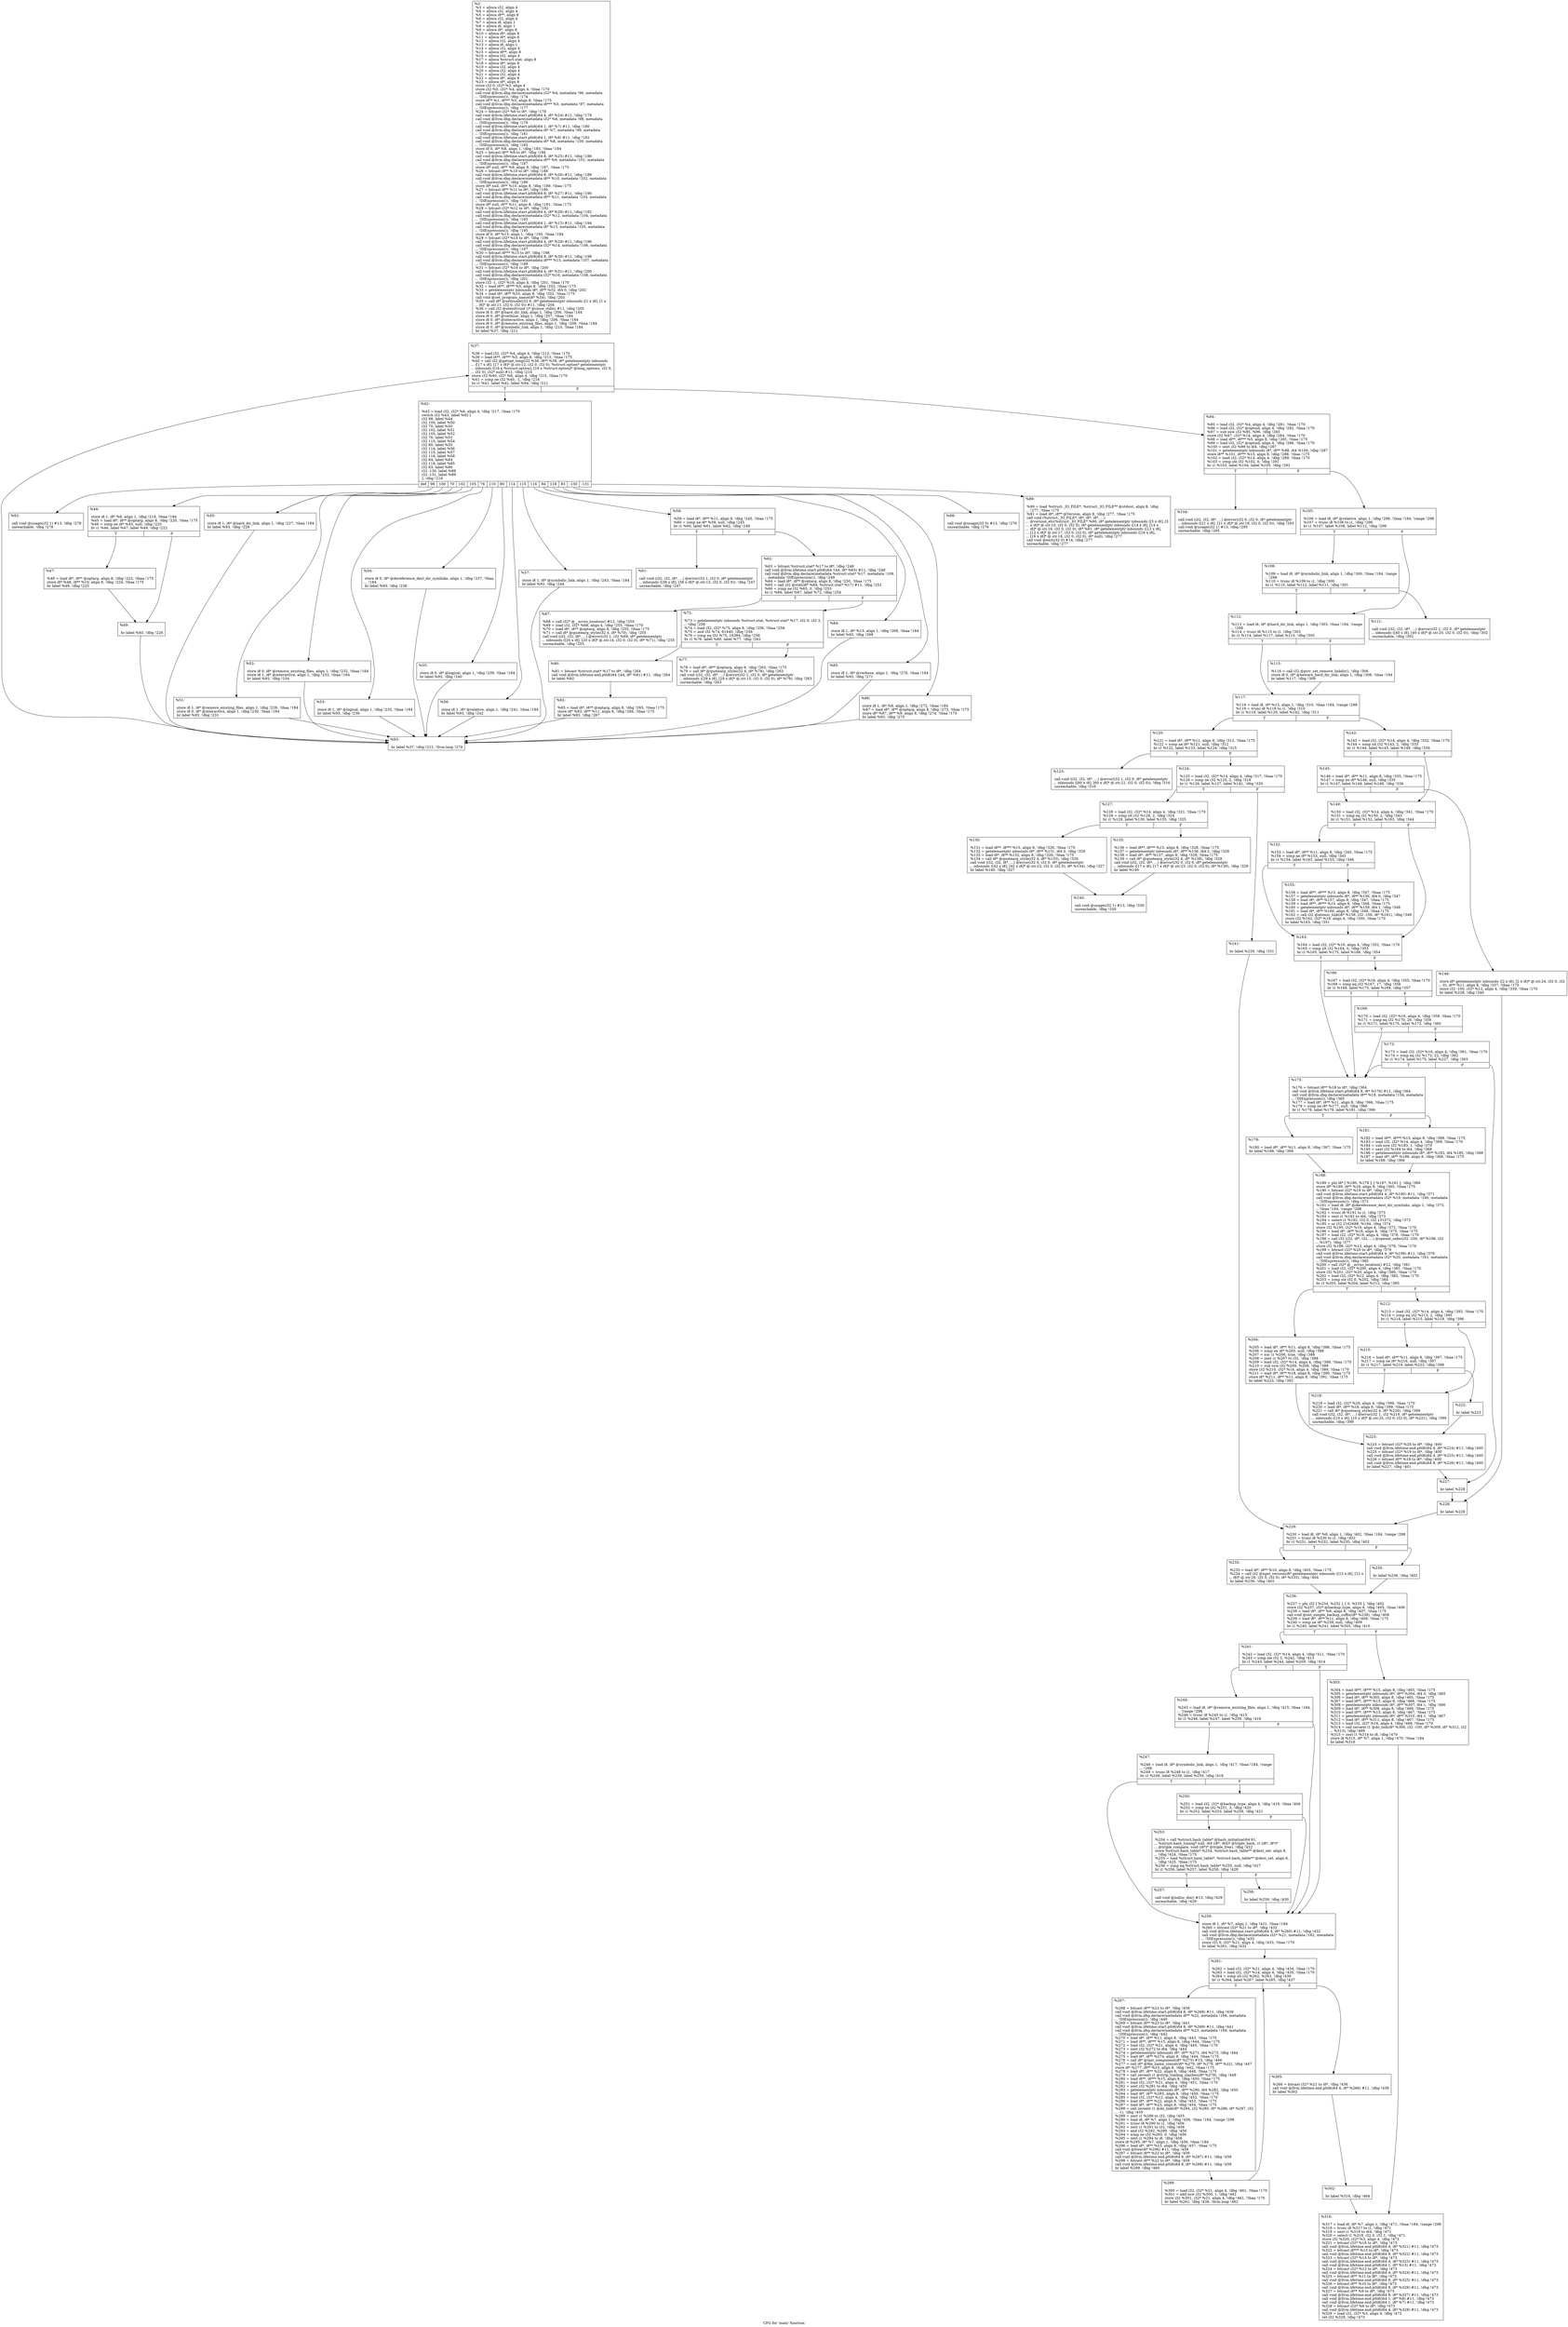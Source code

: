 digraph "CFG for 'main' function" {
	label="CFG for 'main' function";

	Node0x21a2230 [shape=record,label="{%2:\l  %3 = alloca i32, align 4\l  %4 = alloca i32, align 4\l  %5 = alloca i8**, align 8\l  %6 = alloca i32, align 4\l  %7 = alloca i8, align 1\l  %8 = alloca i8, align 1\l  %9 = alloca i8*, align 8\l  %10 = alloca i8*, align 8\l  %11 = alloca i8*, align 8\l  %12 = alloca i32, align 4\l  %13 = alloca i8, align 1\l  %14 = alloca i32, align 4\l  %15 = alloca i8**, align 8\l  %16 = alloca i32, align 4\l  %17 = alloca %struct.stat, align 8\l  %18 = alloca i8*, align 8\l  %19 = alloca i32, align 4\l  %20 = alloca i32, align 4\l  %21 = alloca i32, align 4\l  %22 = alloca i8*, align 8\l  %23 = alloca i8*, align 8\l  store i32 0, i32* %3, align 4\l  store i32 %0, i32* %4, align 4, !tbaa !170\l  call void @llvm.dbg.declare(metadata i32* %4, metadata !96, metadata\l... !DIExpression()), !dbg !174\l  store i8** %1, i8*** %5, align 8, !tbaa !175\l  call void @llvm.dbg.declare(metadata i8*** %5, metadata !97, metadata\l... !DIExpression()), !dbg !177\l  %24 = bitcast i32* %6 to i8*, !dbg !178\l  call void @llvm.lifetime.start.p0i8(i64 4, i8* %24) #11, !dbg !178\l  call void @llvm.dbg.declare(metadata i32* %6, metadata !98, metadata\l... !DIExpression()), !dbg !179\l  call void @llvm.lifetime.start.p0i8(i64 1, i8* %7) #11, !dbg !180\l  call void @llvm.dbg.declare(metadata i8* %7, metadata !99, metadata\l... !DIExpression()), !dbg !181\l  call void @llvm.lifetime.start.p0i8(i64 1, i8* %8) #11, !dbg !182\l  call void @llvm.dbg.declare(metadata i8* %8, metadata !100, metadata\l... !DIExpression()), !dbg !183\l  store i8 0, i8* %8, align 1, !dbg !183, !tbaa !184\l  %25 = bitcast i8** %9 to i8*, !dbg !186\l  call void @llvm.lifetime.start.p0i8(i64 8, i8* %25) #11, !dbg !186\l  call void @llvm.dbg.declare(metadata i8** %9, metadata !101, metadata\l... !DIExpression()), !dbg !187\l  store i8* null, i8** %9, align 8, !dbg !187, !tbaa !175\l  %26 = bitcast i8** %10 to i8*, !dbg !188\l  call void @llvm.lifetime.start.p0i8(i64 8, i8* %26) #11, !dbg !188\l  call void @llvm.dbg.declare(metadata i8** %10, metadata !102, metadata\l... !DIExpression()), !dbg !189\l  store i8* null, i8** %10, align 8, !dbg !189, !tbaa !175\l  %27 = bitcast i8** %11 to i8*, !dbg !190\l  call void @llvm.lifetime.start.p0i8(i64 8, i8* %27) #11, !dbg !190\l  call void @llvm.dbg.declare(metadata i8** %11, metadata !103, metadata\l... !DIExpression()), !dbg !191\l  store i8* null, i8** %11, align 8, !dbg !191, !tbaa !175\l  %28 = bitcast i32* %12 to i8*, !dbg !192\l  call void @llvm.lifetime.start.p0i8(i64 4, i8* %28) #11, !dbg !192\l  call void @llvm.dbg.declare(metadata i32* %12, metadata !104, metadata\l... !DIExpression()), !dbg !193\l  call void @llvm.lifetime.start.p0i8(i64 1, i8* %13) #11, !dbg !194\l  call void @llvm.dbg.declare(metadata i8* %13, metadata !105, metadata\l... !DIExpression()), !dbg !195\l  store i8 0, i8* %13, align 1, !dbg !195, !tbaa !184\l  %29 = bitcast i32* %14 to i8*, !dbg !196\l  call void @llvm.lifetime.start.p0i8(i64 4, i8* %29) #11, !dbg !196\l  call void @llvm.dbg.declare(metadata i32* %14, metadata !106, metadata\l... !DIExpression()), !dbg !197\l  %30 = bitcast i8*** %15 to i8*, !dbg !198\l  call void @llvm.lifetime.start.p0i8(i64 8, i8* %30) #11, !dbg !198\l  call void @llvm.dbg.declare(metadata i8*** %15, metadata !107, metadata\l... !DIExpression()), !dbg !199\l  %31 = bitcast i32* %16 to i8*, !dbg !200\l  call void @llvm.lifetime.start.p0i8(i64 4, i8* %31) #11, !dbg !200\l  call void @llvm.dbg.declare(metadata i32* %16, metadata !108, metadata\l... !DIExpression()), !dbg !201\l  store i32 -1, i32* %16, align 4, !dbg !201, !tbaa !170\l  %32 = load i8**, i8*** %5, align 8, !dbg !202, !tbaa !175\l  %33 = getelementptr inbounds i8*, i8** %32, i64 0, !dbg !202\l  %34 = load i8*, i8** %33, align 8, !dbg !202, !tbaa !175\l  call void @set_program_name(i8* %34), !dbg !203\l  %35 = call i8* @setlocale(i32 6, i8* getelementptr inbounds ([1 x i8], [1 x\l... i8]* @.str.11, i32 0, i32 0)) #11, !dbg !204\l  %36 = call i32 @atexit(void ()* @close_stdin) #11, !dbg !205\l  store i8 0, i8* @hard_dir_link, align 1, !dbg !206, !tbaa !184\l  store i8 0, i8* @verbose, align 1, !dbg !207, !tbaa !184\l  store i8 0, i8* @interactive, align 1, !dbg !208, !tbaa !184\l  store i8 0, i8* @remove_existing_files, align 1, !dbg !209, !tbaa !184\l  store i8 0, i8* @symbolic_link, align 1, !dbg !210, !tbaa !184\l  br label %37, !dbg !211\l}"];
	Node0x21a2230 -> Node0x21a2540;
	Node0x21a2540 [shape=record,label="{%37:\l\l  %38 = load i32, i32* %4, align 4, !dbg !212, !tbaa !170\l  %39 = load i8**, i8*** %5, align 8, !dbg !213, !tbaa !175\l  %40 = call i32 @getopt_long(i32 %38, i8** %39, i8* getelementptr inbounds\l... ([17 x i8], [17 x i8]* @.str.12, i32 0, i32 0), %struct.option* getelementptr\l... inbounds ([16 x %struct.option], [16 x %struct.option]* @long_options, i32 0,\l... i32 0), i32* null) #11, !dbg !214\l  store i32 %40, i32* %6, align 4, !dbg !215, !tbaa !170\l  %41 = icmp ne i32 %40, -1, !dbg !216\l  br i1 %41, label %42, label %94, !dbg !211\l|{<s0>T|<s1>F}}"];
	Node0x21a2540:s0 -> Node0x21a2590;
	Node0x21a2540:s1 -> Node0x21a2e00;
	Node0x21a2590 [shape=record,label="{%42:\l\l  %43 = load i32, i32* %6, align 4, !dbg !217, !tbaa !170\l  switch i32 %43, label %92 [\l    i32 98, label %44\l    i32 100, label %50\l    i32 70, label %50\l    i32 102, label %51\l    i32 105, label %52\l    i32 76, label %53\l    i32 110, label %54\l    i32 80, label %55\l    i32 114, label %56\l    i32 115, label %57\l    i32 116, label %58\l    i32 84, label %84\l    i32 118, label %85\l    i32 83, label %86\l    i32 -130, label %88\l    i32 -131, label %89\l  ], !dbg !218\l|{<s0>def|<s1>98|<s2>100|<s3>70|<s4>102|<s5>105|<s6>76|<s7>110|<s8>80|<s9>114|<s10>115|<s11>116|<s12>84|<s13>118|<s14>83|<s15>-130|<s16>-131}}"];
	Node0x21a2590:s0 -> Node0x21a2d60;
	Node0x21a2590:s1 -> Node0x21a25e0;
	Node0x21a2590:s2 -> Node0x21a26d0;
	Node0x21a2590:s3 -> Node0x21a26d0;
	Node0x21a2590:s4 -> Node0x21a2720;
	Node0x21a2590:s5 -> Node0x21a2770;
	Node0x21a2590:s6 -> Node0x21a27c0;
	Node0x21a2590:s7 -> Node0x21a2810;
	Node0x21a2590:s8 -> Node0x21a2860;
	Node0x21a2590:s9 -> Node0x21a28b0;
	Node0x21a2590:s10 -> Node0x21a2900;
	Node0x21a2590:s11 -> Node0x21a2950;
	Node0x21a2590:s12 -> Node0x21a2bd0;
	Node0x21a2590:s13 -> Node0x21a2c20;
	Node0x21a2590:s14 -> Node0x21a2c70;
	Node0x21a2590:s15 -> Node0x21a2cc0;
	Node0x21a2590:s16 -> Node0x21a2d10;
	Node0x21a25e0 [shape=record,label="{%44:\l\l  store i8 1, i8* %8, align 1, !dbg !219, !tbaa !184\l  %45 = load i8*, i8** @optarg, align 8, !dbg !220, !tbaa !175\l  %46 = icmp ne i8* %45, null, !dbg !220\l  br i1 %46, label %47, label %49, !dbg !222\l|{<s0>T|<s1>F}}"];
	Node0x21a25e0:s0 -> Node0x21a2630;
	Node0x21a25e0:s1 -> Node0x21a2680;
	Node0x21a2630 [shape=record,label="{%47:\l\l  %48 = load i8*, i8** @optarg, align 8, !dbg !223, !tbaa !175\l  store i8* %48, i8** %10, align 8, !dbg !224, !tbaa !175\l  br label %49, !dbg !225\l}"];
	Node0x21a2630 -> Node0x21a2680;
	Node0x21a2680 [shape=record,label="{%49:\l\l  br label %93, !dbg !226\l}"];
	Node0x21a2680 -> Node0x21a2db0;
	Node0x21a26d0 [shape=record,label="{%50:\l\l  store i8 1, i8* @hard_dir_link, align 1, !dbg !227, !tbaa !184\l  br label %93, !dbg !228\l}"];
	Node0x21a26d0 -> Node0x21a2db0;
	Node0x21a2720 [shape=record,label="{%51:\l\l  store i8 1, i8* @remove_existing_files, align 1, !dbg !229, !tbaa !184\l  store i8 0, i8* @interactive, align 1, !dbg !230, !tbaa !184\l  br label %93, !dbg !231\l}"];
	Node0x21a2720 -> Node0x21a2db0;
	Node0x21a2770 [shape=record,label="{%52:\l\l  store i8 0, i8* @remove_existing_files, align 1, !dbg !232, !tbaa !184\l  store i8 1, i8* @interactive, align 1, !dbg !233, !tbaa !184\l  br label %93, !dbg !234\l}"];
	Node0x21a2770 -> Node0x21a2db0;
	Node0x21a27c0 [shape=record,label="{%53:\l\l  store i8 1, i8* @logical, align 1, !dbg !235, !tbaa !184\l  br label %93, !dbg !236\l}"];
	Node0x21a27c0 -> Node0x21a2db0;
	Node0x21a2810 [shape=record,label="{%54:\l\l  store i8 0, i8* @dereference_dest_dir_symlinks, align 1, !dbg !237, !tbaa\l... !184\l  br label %93, !dbg !238\l}"];
	Node0x21a2810 -> Node0x21a2db0;
	Node0x21a2860 [shape=record,label="{%55:\l\l  store i8 0, i8* @logical, align 1, !dbg !239, !tbaa !184\l  br label %93, !dbg !240\l}"];
	Node0x21a2860 -> Node0x21a2db0;
	Node0x21a28b0 [shape=record,label="{%56:\l\l  store i8 1, i8* @relative, align 1, !dbg !241, !tbaa !184\l  br label %93, !dbg !242\l}"];
	Node0x21a28b0 -> Node0x21a2db0;
	Node0x21a2900 [shape=record,label="{%57:\l\l  store i8 1, i8* @symbolic_link, align 1, !dbg !243, !tbaa !184\l  br label %93, !dbg !244\l}"];
	Node0x21a2900 -> Node0x21a2db0;
	Node0x21a2950 [shape=record,label="{%58:\l\l  %59 = load i8*, i8** %11, align 8, !dbg !245, !tbaa !175\l  %60 = icmp ne i8* %59, null, !dbg !245\l  br i1 %60, label %61, label %62, !dbg !246\l|{<s0>T|<s1>F}}"];
	Node0x21a2950:s0 -> Node0x21a29a0;
	Node0x21a2950:s1 -> Node0x21a29f0;
	Node0x21a29a0 [shape=record,label="{%61:\l\l  call void (i32, i32, i8*, ...) @error(i32 1, i32 0, i8* getelementptr\l... inbounds ([38 x i8], [38 x i8]* @.str.13, i32 0, i32 0)), !dbg !247\l  unreachable, !dbg !247\l}"];
	Node0x21a29f0 [shape=record,label="{%62:\l\l  %63 = bitcast %struct.stat* %17 to i8*, !dbg !248\l  call void @llvm.lifetime.start.p0i8(i64 144, i8* %63) #11, !dbg !248\l  call void @llvm.dbg.declare(metadata %struct.stat* %17, metadata !109,\l... metadata !DIExpression()), !dbg !249\l  %64 = load i8*, i8** @optarg, align 8, !dbg !250, !tbaa !175\l  %65 = call i32 @stat(i8* %64, %struct.stat* %17) #11, !dbg !252\l  %66 = icmp ne i32 %65, 0, !dbg !253\l  br i1 %66, label %67, label %72, !dbg !254\l|{<s0>T|<s1>F}}"];
	Node0x21a29f0:s0 -> Node0x21a2a40;
	Node0x21a29f0:s1 -> Node0x21a2a90;
	Node0x21a2a40 [shape=record,label="{%67:\l\l  %68 = call i32* @__errno_location() #12, !dbg !255\l  %69 = load i32, i32* %68, align 4, !dbg !255, !tbaa !170\l  %70 = load i8*, i8** @optarg, align 8, !dbg !255, !tbaa !175\l  %71 = call i8* @quotearg_style(i32 4, i8* %70), !dbg !255\l  call void (i32, i32, i8*, ...) @error(i32 1, i32 %69, i8* getelementptr\l... inbounds ([20 x i8], [20 x i8]* @.str.14, i32 0, i32 0), i8* %71), !dbg !255\l  unreachable, !dbg !255\l}"];
	Node0x21a2a90 [shape=record,label="{%72:\l\l  %73 = getelementptr inbounds %struct.stat, %struct.stat* %17, i32 0, i32 3,\l... !dbg !256\l  %74 = load i32, i32* %73, align 8, !dbg !256, !tbaa !258\l  %75 = and i32 %74, 61440, !dbg !256\l  %76 = icmp eq i32 %75, 16384, !dbg !256\l  br i1 %76, label %80, label %77, !dbg !262\l|{<s0>T|<s1>F}}"];
	Node0x21a2a90:s0 -> Node0x21a2b30;
	Node0x21a2a90:s1 -> Node0x21a2ae0;
	Node0x21a2ae0 [shape=record,label="{%77:\l\l  %78 = load i8*, i8** @optarg, align 8, !dbg !263, !tbaa !175\l  %79 = call i8* @quotearg_style(i32 4, i8* %78), !dbg !263\l  call void (i32, i32, i8*, ...) @error(i32 1, i32 0, i8* getelementptr\l... inbounds ([29 x i8], [29 x i8]* @.str.15, i32 0, i32 0), i8* %79), !dbg !263\l  unreachable, !dbg !263\l}"];
	Node0x21a2b30 [shape=record,label="{%80:\l\l  %81 = bitcast %struct.stat* %17 to i8*, !dbg !264\l  call void @llvm.lifetime.end.p0i8(i64 144, i8* %81) #11, !dbg !264\l  br label %82\l}"];
	Node0x21a2b30 -> Node0x21a2b80;
	Node0x21a2b80 [shape=record,label="{%82:\l\l  %83 = load i8*, i8** @optarg, align 8, !dbg !265, !tbaa !175\l  store i8* %83, i8** %11, align 8, !dbg !266, !tbaa !175\l  br label %93, !dbg !267\l}"];
	Node0x21a2b80 -> Node0x21a2db0;
	Node0x21a2bd0 [shape=record,label="{%84:\l\l  store i8 1, i8* %13, align 1, !dbg !268, !tbaa !184\l  br label %93, !dbg !269\l}"];
	Node0x21a2bd0 -> Node0x21a2db0;
	Node0x21a2c20 [shape=record,label="{%85:\l\l  store i8 1, i8* @verbose, align 1, !dbg !270, !tbaa !184\l  br label %93, !dbg !271\l}"];
	Node0x21a2c20 -> Node0x21a2db0;
	Node0x21a2c70 [shape=record,label="{%86:\l\l  store i8 1, i8* %8, align 1, !dbg !272, !tbaa !184\l  %87 = load i8*, i8** @optarg, align 8, !dbg !273, !tbaa !175\l  store i8* %87, i8** %9, align 8, !dbg !274, !tbaa !175\l  br label %93, !dbg !275\l}"];
	Node0x21a2c70 -> Node0x21a2db0;
	Node0x21a2cc0 [shape=record,label="{%88:\l\l  call void @usage(i32 0) #13, !dbg !276\l  unreachable, !dbg !276\l}"];
	Node0x21a2d10 [shape=record,label="{%89:\l\l  %90 = load %struct._IO_FILE*, %struct._IO_FILE** @stdout, align 8, !dbg\l... !277, !tbaa !175\l  %91 = load i8*, i8** @Version, align 8, !dbg !277, !tbaa !175\l  call void (%struct._IO_FILE*, i8*, i8*, i8*, ...)\l... @version_etc(%struct._IO_FILE* %90, i8* getelementptr inbounds ([3 x i8], [3\l... x i8]* @.str.10, i32 0, i32 0), i8* getelementptr inbounds ([14 x i8], [14 x\l... i8]* @.str.16, i32 0, i32 0), i8* %91, i8* getelementptr inbounds ([12 x i8],\l... [12 x i8]* @.str.17, i32 0, i32 0), i8* getelementptr inbounds ([16 x i8],\l... [16 x i8]* @.str.18, i32 0, i32 0), i8* null), !dbg !277\l  call void @exit(i32 0) #14, !dbg !277\l  unreachable, !dbg !277\l}"];
	Node0x21a2d60 [shape=record,label="{%92:\l\l  call void @usage(i32 1) #13, !dbg !278\l  unreachable, !dbg !278\l}"];
	Node0x21a2db0 [shape=record,label="{%93:\l\l  br label %37, !dbg !211, !llvm.loop !279\l}"];
	Node0x21a2db0 -> Node0x21a2540;
	Node0x21a2e00 [shape=record,label="{%94:\l\l  %95 = load i32, i32* %4, align 4, !dbg !281, !tbaa !170\l  %96 = load i32, i32* @optind, align 4, !dbg !282, !tbaa !170\l  %97 = sub nsw i32 %95, %96, !dbg !283\l  store i32 %97, i32* %14, align 4, !dbg !284, !tbaa !170\l  %98 = load i8**, i8*** %5, align 8, !dbg !285, !tbaa !175\l  %99 = load i32, i32* @optind, align 4, !dbg !286, !tbaa !170\l  %100 = sext i32 %99 to i64, !dbg !287\l  %101 = getelementptr inbounds i8*, i8** %98, i64 %100, !dbg !287\l  store i8** %101, i8*** %15, align 8, !dbg !288, !tbaa !175\l  %102 = load i32, i32* %14, align 4, !dbg !289, !tbaa !170\l  %103 = icmp sle i32 %102, 0, !dbg !291\l  br i1 %103, label %104, label %105, !dbg !292\l|{<s0>T|<s1>F}}"];
	Node0x21a2e00:s0 -> Node0x21a2e50;
	Node0x21a2e00:s1 -> Node0x21a2ea0;
	Node0x21a2e50 [shape=record,label="{%104:\l\l  call void (i32, i32, i8*, ...) @error(i32 0, i32 0, i8* getelementptr\l... inbounds ([21 x i8], [21 x i8]* @.str.19, i32 0, i32 0)), !dbg !293\l  call void @usage(i32 1) #13, !dbg !295\l  unreachable, !dbg !295\l}"];
	Node0x21a2ea0 [shape=record,label="{%105:\l\l  %106 = load i8, i8* @relative, align 1, !dbg !296, !tbaa !184, !range !298\l  %107 = trunc i8 %106 to i1, !dbg !296\l  br i1 %107, label %108, label %112, !dbg !299\l|{<s0>T|<s1>F}}"];
	Node0x21a2ea0:s0 -> Node0x21a2ef0;
	Node0x21a2ea0:s1 -> Node0x21a2f90;
	Node0x21a2ef0 [shape=record,label="{%108:\l\l  %109 = load i8, i8* @symbolic_link, align 1, !dbg !300, !tbaa !184, !range\l... !298\l  %110 = trunc i8 %109 to i1, !dbg !300\l  br i1 %110, label %112, label %111, !dbg !301\l|{<s0>T|<s1>F}}"];
	Node0x21a2ef0:s0 -> Node0x21a2f90;
	Node0x21a2ef0:s1 -> Node0x21a2f40;
	Node0x21a2f40 [shape=record,label="{%111:\l\l  call void (i32, i32, i8*, ...) @error(i32 1, i32 0, i8* getelementptr\l... inbounds ([40 x i8], [40 x i8]* @.str.20, i32 0, i32 0)), !dbg !302\l  unreachable, !dbg !302\l}"];
	Node0x21a2f90 [shape=record,label="{%112:\l\l  %113 = load i8, i8* @hard_dir_link, align 1, !dbg !303, !tbaa !184, !range\l... !298\l  %114 = trunc i8 %113 to i1, !dbg !303\l  br i1 %114, label %117, label %115, !dbg !305\l|{<s0>T|<s1>F}}"];
	Node0x21a2f90:s0 -> Node0x21a3030;
	Node0x21a2f90:s1 -> Node0x21a2fe0;
	Node0x21a2fe0 [shape=record,label="{%115:\l\l  %116 = call i32 @priv_set_remove_linkdir(), !dbg !306\l  store i8 0, i8* @beware_hard_dir_link, align 1, !dbg !308, !tbaa !184\l  br label %117, !dbg !309\l}"];
	Node0x21a2fe0 -> Node0x21a3030;
	Node0x21a3030 [shape=record,label="{%117:\l\l  %118 = load i8, i8* %13, align 1, !dbg !310, !tbaa !184, !range !298\l  %119 = trunc i8 %118 to i1, !dbg !310\l  br i1 %119, label %120, label %142, !dbg !311\l|{<s0>T|<s1>F}}"];
	Node0x21a3030:s0 -> Node0x21a3080;
	Node0x21a3030:s1 -> Node0x21a3300;
	Node0x21a3080 [shape=record,label="{%120:\l\l  %121 = load i8*, i8** %11, align 8, !dbg !312, !tbaa !175\l  %122 = icmp ne i8* %121, null, !dbg !312\l  br i1 %122, label %123, label %124, !dbg !315\l|{<s0>T|<s1>F}}"];
	Node0x21a3080:s0 -> Node0x21a30d0;
	Node0x21a3080:s1 -> Node0x21a3120;
	Node0x21a30d0 [shape=record,label="{%123:\l\l  call void (i32, i32, i8*, ...) @error(i32 1, i32 0, i8* getelementptr\l... inbounds ([60 x i8], [60 x i8]* @.str.21, i32 0, i32 0)), !dbg !316\l  unreachable, !dbg !316\l}"];
	Node0x21a3120 [shape=record,label="{%124:\l\l  %125 = load i32, i32* %14, align 4, !dbg !317, !tbaa !170\l  %126 = icmp ne i32 %125, 2, !dbg !319\l  br i1 %126, label %127, label %141, !dbg !320\l|{<s0>T|<s1>F}}"];
	Node0x21a3120:s0 -> Node0x21a3170;
	Node0x21a3120:s1 -> Node0x21a32b0;
	Node0x21a3170 [shape=record,label="{%127:\l\l  %128 = load i32, i32* %14, align 4, !dbg !321, !tbaa !170\l  %129 = icmp slt i32 %128, 2, !dbg !324\l  br i1 %129, label %130, label %135, !dbg !325\l|{<s0>T|<s1>F}}"];
	Node0x21a3170:s0 -> Node0x21a31c0;
	Node0x21a3170:s1 -> Node0x21a3210;
	Node0x21a31c0 [shape=record,label="{%130:\l\l  %131 = load i8**, i8*** %15, align 8, !dbg !326, !tbaa !175\l  %132 = getelementptr inbounds i8*, i8** %131, i64 0, !dbg !326\l  %133 = load i8*, i8** %132, align 8, !dbg !326, !tbaa !175\l  %134 = call i8* @quotearg_style(i32 4, i8* %133), !dbg !326\l  call void (i32, i32, i8*, ...) @error(i32 0, i32 0, i8* getelementptr\l... inbounds ([42 x i8], [42 x i8]* @.str.22, i32 0, i32 0), i8* %134), !dbg !327\l  br label %140, !dbg !327\l}"];
	Node0x21a31c0 -> Node0x21a3260;
	Node0x21a3210 [shape=record,label="{%135:\l\l  %136 = load i8**, i8*** %15, align 8, !dbg !328, !tbaa !175\l  %137 = getelementptr inbounds i8*, i8** %136, i64 2, !dbg !328\l  %138 = load i8*, i8** %137, align 8, !dbg !328, !tbaa !175\l  %139 = call i8* @quotearg_style(i32 4, i8* %138), !dbg !328\l  call void (i32, i32, i8*, ...) @error(i32 0, i32 0, i8* getelementptr\l... inbounds ([17 x i8], [17 x i8]* @.str.23, i32 0, i32 0), i8* %139), !dbg !329\l  br label %140\l}"];
	Node0x21a3210 -> Node0x21a3260;
	Node0x21a3260 [shape=record,label="{%140:\l\l  call void @usage(i32 1) #13, !dbg !330\l  unreachable, !dbg !330\l}"];
	Node0x21a32b0 [shape=record,label="{%141:\l\l  br label %229, !dbg !331\l}"];
	Node0x21a32b0 -> Node0x21a39e0;
	Node0x21a3300 [shape=record,label="{%142:\l\l  %143 = load i32, i32* %14, align 4, !dbg !332, !tbaa !170\l  %144 = icmp slt i32 %143, 2, !dbg !333\l  br i1 %144, label %145, label %149, !dbg !334\l|{<s0>T|<s1>F}}"];
	Node0x21a3300:s0 -> Node0x21a3350;
	Node0x21a3300:s1 -> Node0x21a33f0;
	Node0x21a3350 [shape=record,label="{%145:\l\l  %146 = load i8*, i8** %11, align 8, !dbg !335, !tbaa !175\l  %147 = icmp ne i8* %146, null, !dbg !335\l  br i1 %147, label %149, label %148, !dbg !336\l|{<s0>T|<s1>F}}"];
	Node0x21a3350:s0 -> Node0x21a33f0;
	Node0x21a3350:s1 -> Node0x21a33a0;
	Node0x21a33a0 [shape=record,label="{%148:\l\l  store i8* getelementptr inbounds ([2 x i8], [2 x i8]* @.str.24, i32 0, i32\l... 0), i8** %11, align 8, !dbg !337, !tbaa !175\l  store i32 -100, i32* %12, align 4, !dbg !339, !tbaa !170\l  br label %228, !dbg !340\l}"];
	Node0x21a33a0 -> Node0x21a3990;
	Node0x21a33f0 [shape=record,label="{%149:\l\l  %150 = load i32, i32* %14, align 4, !dbg !341, !tbaa !170\l  %151 = icmp eq i32 %150, 2, !dbg !343\l  br i1 %151, label %152, label %163, !dbg !344\l|{<s0>T|<s1>F}}"];
	Node0x21a33f0:s0 -> Node0x21a3440;
	Node0x21a33f0:s1 -> Node0x21a34e0;
	Node0x21a3440 [shape=record,label="{%152:\l\l  %153 = load i8*, i8** %11, align 8, !dbg !345, !tbaa !175\l  %154 = icmp ne i8* %153, null, !dbg !345\l  br i1 %154, label %163, label %155, !dbg !346\l|{<s0>T|<s1>F}}"];
	Node0x21a3440:s0 -> Node0x21a34e0;
	Node0x21a3440:s1 -> Node0x21a3490;
	Node0x21a3490 [shape=record,label="{%155:\l\l  %156 = load i8**, i8*** %15, align 8, !dbg !347, !tbaa !175\l  %157 = getelementptr inbounds i8*, i8** %156, i64 0, !dbg !347\l  %158 = load i8*, i8** %157, align 8, !dbg !347, !tbaa !175\l  %159 = load i8**, i8*** %15, align 8, !dbg !348, !tbaa !175\l  %160 = getelementptr inbounds i8*, i8** %159, i64 1, !dbg !348\l  %161 = load i8*, i8** %160, align 8, !dbg !348, !tbaa !175\l  %162 = call i32 @atomic_link(i8* %158, i32 -100, i8* %161), !dbg !349\l  store i32 %162, i32* %16, align 4, !dbg !350, !tbaa !170\l  br label %163, !dbg !351\l}"];
	Node0x21a3490 -> Node0x21a34e0;
	Node0x21a34e0 [shape=record,label="{%163:\l\l  %164 = load i32, i32* %16, align 4, !dbg !352, !tbaa !170\l  %165 = icmp slt i32 %164, 0, !dbg !353\l  br i1 %165, label %175, label %166, !dbg !354\l|{<s0>T|<s1>F}}"];
	Node0x21a34e0:s0 -> Node0x21a3620;
	Node0x21a34e0:s1 -> Node0x21a3530;
	Node0x21a3530 [shape=record,label="{%166:\l\l  %167 = load i32, i32* %16, align 4, !dbg !355, !tbaa !170\l  %168 = icmp eq i32 %167, 17, !dbg !356\l  br i1 %168, label %175, label %169, !dbg !357\l|{<s0>T|<s1>F}}"];
	Node0x21a3530:s0 -> Node0x21a3620;
	Node0x21a3530:s1 -> Node0x21a3580;
	Node0x21a3580 [shape=record,label="{%169:\l\l  %170 = load i32, i32* %16, align 4, !dbg !358, !tbaa !170\l  %171 = icmp eq i32 %170, 20, !dbg !359\l  br i1 %171, label %175, label %172, !dbg !360\l|{<s0>T|<s1>F}}"];
	Node0x21a3580:s0 -> Node0x21a3620;
	Node0x21a3580:s1 -> Node0x21a35d0;
	Node0x21a35d0 [shape=record,label="{%172:\l\l  %173 = load i32, i32* %16, align 4, !dbg !361, !tbaa !170\l  %174 = icmp eq i32 %173, 22, !dbg !362\l  br i1 %174, label %175, label %227, !dbg !363\l|{<s0>T|<s1>F}}"];
	Node0x21a35d0:s0 -> Node0x21a3620;
	Node0x21a35d0:s1 -> Node0x21a3940;
	Node0x21a3620 [shape=record,label="{%175:\l\l  %176 = bitcast i8** %18 to i8*, !dbg !364\l  call void @llvm.lifetime.start.p0i8(i64 8, i8* %176) #11, !dbg !364\l  call void @llvm.dbg.declare(metadata i8** %18, metadata !154, metadata\l... !DIExpression()), !dbg !365\l  %177 = load i8*, i8** %11, align 8, !dbg !366, !tbaa !175\l  %178 = icmp ne i8* %177, null, !dbg !366\l  br i1 %178, label %179, label %181, !dbg !366\l|{<s0>T|<s1>F}}"];
	Node0x21a3620:s0 -> Node0x21a3670;
	Node0x21a3620:s1 -> Node0x21a36c0;
	Node0x21a3670 [shape=record,label="{%179:\l\l  %180 = load i8*, i8** %11, align 8, !dbg !367, !tbaa !175\l  br label %188, !dbg !366\l}"];
	Node0x21a3670 -> Node0x21a3710;
	Node0x21a36c0 [shape=record,label="{%181:\l\l  %182 = load i8**, i8*** %15, align 8, !dbg !368, !tbaa !175\l  %183 = load i32, i32* %14, align 4, !dbg !369, !tbaa !170\l  %184 = sub nsw i32 %183, 1, !dbg !370\l  %185 = sext i32 %184 to i64, !dbg !368\l  %186 = getelementptr inbounds i8*, i8** %182, i64 %185, !dbg !368\l  %187 = load i8*, i8** %186, align 8, !dbg !368, !tbaa !175\l  br label %188, !dbg !366\l}"];
	Node0x21a36c0 -> Node0x21a3710;
	Node0x21a3710 [shape=record,label="{%188:\l\l  %189 = phi i8* [ %180, %179 ], [ %187, %181 ], !dbg !366\l  store i8* %189, i8** %18, align 8, !dbg !365, !tbaa !175\l  %190 = bitcast i32* %19 to i8*, !dbg !371\l  call void @llvm.lifetime.start.p0i8(i64 4, i8* %190) #11, !dbg !371\l  call void @llvm.dbg.declare(metadata i32* %19, metadata !160, metadata\l... !DIExpression()), !dbg !372\l  %191 = load i8, i8* @dereference_dest_dir_symlinks, align 1, !dbg !373,\l... !tbaa !184, !range !298\l  %192 = trunc i8 %191 to i1, !dbg !373\l  %193 = zext i1 %192 to i64, !dbg !373\l  %194 = select i1 %192, i32 0, i32 131072, !dbg !373\l  %195 = or i32 2162688, %194, !dbg !374\l  store i32 %195, i32* %19, align 4, !dbg !372, !tbaa !170\l  %196 = load i8*, i8** %18, align 8, !dbg !375, !tbaa !175\l  %197 = load i32, i32* %19, align 4, !dbg !376, !tbaa !170\l  %198 = call i32 (i32, i8*, i32, ...) @openat_safer(i32 -100, i8* %196, i32\l... %197), !dbg !377\l  store i32 %198, i32* %12, align 4, !dbg !378, !tbaa !170\l  %199 = bitcast i32* %20 to i8*, !dbg !379\l  call void @llvm.lifetime.start.p0i8(i64 4, i8* %199) #11, !dbg !379\l  call void @llvm.dbg.declare(metadata i32* %20, metadata !161, metadata\l... !DIExpression()), !dbg !380\l  %200 = call i32* @__errno_location() #12, !dbg !381\l  %201 = load i32, i32* %200, align 4, !dbg !381, !tbaa !170\l  store i32 %201, i32* %20, align 4, !dbg !380, !tbaa !170\l  %202 = load i32, i32* %12, align 4, !dbg !382, !tbaa !170\l  %203 = icmp sle i32 0, %202, !dbg !384\l  br i1 %203, label %204, label %212, !dbg !385\l|{<s0>T|<s1>F}}"];
	Node0x21a3710:s0 -> Node0x21a3760;
	Node0x21a3710:s1 -> Node0x21a37b0;
	Node0x21a3760 [shape=record,label="{%204:\l\l  %205 = load i8*, i8** %11, align 8, !dbg !386, !tbaa !175\l  %206 = icmp ne i8* %205, null, !dbg !388\l  %207 = xor i1 %206, true, !dbg !388\l  %208 = zext i1 %207 to i32, !dbg !388\l  %209 = load i32, i32* %14, align 4, !dbg !389, !tbaa !170\l  %210 = sub nsw i32 %209, %208, !dbg !389\l  store i32 %210, i32* %14, align 4, !dbg !389, !tbaa !170\l  %211 = load i8*, i8** %18, align 8, !dbg !390, !tbaa !175\l  store i8* %211, i8** %11, align 8, !dbg !391, !tbaa !175\l  br label %223, !dbg !392\l}"];
	Node0x21a3760 -> Node0x21a38f0;
	Node0x21a37b0 [shape=record,label="{%212:\l\l  %213 = load i32, i32* %14, align 4, !dbg !393, !tbaa !170\l  %214 = icmp eq i32 %213, 2, !dbg !395\l  br i1 %214, label %215, label %218, !dbg !396\l|{<s0>T|<s1>F}}"];
	Node0x21a37b0:s0 -> Node0x21a3800;
	Node0x21a37b0:s1 -> Node0x21a3850;
	Node0x21a3800 [shape=record,label="{%215:\l\l  %216 = load i8*, i8** %11, align 8, !dbg !397, !tbaa !175\l  %217 = icmp ne i8* %216, null, !dbg !397\l  br i1 %217, label %218, label %222, !dbg !398\l|{<s0>T|<s1>F}}"];
	Node0x21a3800:s0 -> Node0x21a3850;
	Node0x21a3800:s1 -> Node0x21a38a0;
	Node0x21a3850 [shape=record,label="{%218:\l\l  %219 = load i32, i32* %20, align 4, !dbg !399, !tbaa !170\l  %220 = load i8*, i8** %18, align 8, !dbg !399, !tbaa !175\l  %221 = call i8* @quotearg_style(i32 4, i8* %220), !dbg !399\l  call void (i32, i32, i8*, ...) @error(i32 1, i32 %219, i8* getelementptr\l... inbounds ([10 x i8], [10 x i8]* @.str.25, i32 0, i32 0), i8* %221), !dbg !399\l  unreachable, !dbg !399\l}"];
	Node0x21a38a0 [shape=record,label="{%222:\l\l  br label %223\l}"];
	Node0x21a38a0 -> Node0x21a38f0;
	Node0x21a38f0 [shape=record,label="{%223:\l\l  %224 = bitcast i32* %20 to i8*, !dbg !400\l  call void @llvm.lifetime.end.p0i8(i64 4, i8* %224) #11, !dbg !400\l  %225 = bitcast i32* %19 to i8*, !dbg !400\l  call void @llvm.lifetime.end.p0i8(i64 4, i8* %225) #11, !dbg !400\l  %226 = bitcast i8** %18 to i8*, !dbg !400\l  call void @llvm.lifetime.end.p0i8(i64 8, i8* %226) #11, !dbg !400\l  br label %227, !dbg !401\l}"];
	Node0x21a38f0 -> Node0x21a3940;
	Node0x21a3940 [shape=record,label="{%227:\l\l  br label %228\l}"];
	Node0x21a3940 -> Node0x21a3990;
	Node0x21a3990 [shape=record,label="{%228:\l\l  br label %229\l}"];
	Node0x21a3990 -> Node0x21a39e0;
	Node0x21a39e0 [shape=record,label="{%229:\l\l  %230 = load i8, i8* %8, align 1, !dbg !402, !tbaa !184, !range !298\l  %231 = trunc i8 %230 to i1, !dbg !402\l  br i1 %231, label %232, label %235, !dbg !402\l|{<s0>T|<s1>F}}"];
	Node0x21a39e0:s0 -> Node0x21a3a30;
	Node0x21a39e0:s1 -> Node0x21c3a60;
	Node0x21a3a30 [shape=record,label="{%232:\l\l  %233 = load i8*, i8** %10, align 8, !dbg !403, !tbaa !175\l  %234 = call i32 @xget_version(i8* getelementptr inbounds ([12 x i8], [12 x\l... i8]* @.str.26, i32 0, i32 0), i8* %233), !dbg !404\l  br label %236, !dbg !402\l}"];
	Node0x21a3a30 -> Node0x21c3ab0;
	Node0x21c3a60 [shape=record,label="{%235:\l\l  br label %236, !dbg !402\l}"];
	Node0x21c3a60 -> Node0x21c3ab0;
	Node0x21c3ab0 [shape=record,label="{%236:\l\l  %237 = phi i32 [ %234, %232 ], [ 0, %235 ], !dbg !402\l  store i32 %237, i32* @backup_type, align 4, !dbg !405, !tbaa !406\l  %238 = load i8*, i8** %9, align 8, !dbg !407, !tbaa !175\l  call void @set_simple_backup_suffix(i8* %238), !dbg !408\l  %239 = load i8*, i8** %11, align 8, !dbg !409, !tbaa !175\l  %240 = icmp ne i8* %239, null, !dbg !409\l  br i1 %240, label %241, label %303, !dbg !410\l|{<s0>T|<s1>F}}"];
	Node0x21c3ab0:s0 -> Node0x21c3b00;
	Node0x21c3ab0:s1 -> Node0x21c3f10;
	Node0x21c3b00 [shape=record,label="{%241:\l\l  %242 = load i32, i32* %14, align 4, !dbg !411, !tbaa !170\l  %243 = icmp sle i32 2, %242, !dbg !413\l  br i1 %243, label %244, label %259, !dbg !414\l|{<s0>T|<s1>F}}"];
	Node0x21c3b00:s0 -> Node0x21c3b50;
	Node0x21c3b00:s1 -> Node0x21c3d30;
	Node0x21c3b50 [shape=record,label="{%244:\l\l  %245 = load i8, i8* @remove_existing_files, align 1, !dbg !415, !tbaa !184,\l... !range !298\l  %246 = trunc i8 %245 to i1, !dbg !415\l  br i1 %246, label %247, label %259, !dbg !416\l|{<s0>T|<s1>F}}"];
	Node0x21c3b50:s0 -> Node0x21c3ba0;
	Node0x21c3b50:s1 -> Node0x21c3d30;
	Node0x21c3ba0 [shape=record,label="{%247:\l\l  %248 = load i8, i8* @symbolic_link, align 1, !dbg !417, !tbaa !184, !range\l... !298\l  %249 = trunc i8 %248 to i1, !dbg !417\l  br i1 %249, label %259, label %250, !dbg !418\l|{<s0>T|<s1>F}}"];
	Node0x21c3ba0:s0 -> Node0x21c3d30;
	Node0x21c3ba0:s1 -> Node0x21c3bf0;
	Node0x21c3bf0 [shape=record,label="{%250:\l\l  %251 = load i32, i32* @backup_type, align 4, !dbg !419, !tbaa !406\l  %252 = icmp ne i32 %251, 3, !dbg !420\l  br i1 %252, label %253, label %259, !dbg !421\l|{<s0>T|<s1>F}}"];
	Node0x21c3bf0:s0 -> Node0x21c3c40;
	Node0x21c3bf0:s1 -> Node0x21c3d30;
	Node0x21c3c40 [shape=record,label="{%253:\l\l  %254 = call %struct.hash_table* @hash_initialize(i64 61,\l... %struct.hash_tuning* null, i64 (i8*, i64)* @triple_hash, i1 (i8*, i8*)*\l... @triple_compare, void (i8*)* @triple_free), !dbg !422\l  store %struct.hash_table* %254, %struct.hash_table** @dest_set, align 8,\l... !dbg !424, !tbaa !175\l  %255 = load %struct.hash_table*, %struct.hash_table** @dest_set, align 8,\l... !dbg !425, !tbaa !175\l  %256 = icmp eq %struct.hash_table* %255, null, !dbg !427\l  br i1 %256, label %257, label %258, !dbg !428\l|{<s0>T|<s1>F}}"];
	Node0x21c3c40:s0 -> Node0x21c3c90;
	Node0x21c3c40:s1 -> Node0x21c3ce0;
	Node0x21c3c90 [shape=record,label="{%257:\l\l  call void @xalloc_die() #13, !dbg !429\l  unreachable, !dbg !429\l}"];
	Node0x21c3ce0 [shape=record,label="{%258:\l\l  br label %259, !dbg !430\l}"];
	Node0x21c3ce0 -> Node0x21c3d30;
	Node0x21c3d30 [shape=record,label="{%259:\l\l  store i8 1, i8* %7, align 1, !dbg !431, !tbaa !184\l  %260 = bitcast i32* %21 to i8*, !dbg !432\l  call void @llvm.lifetime.start.p0i8(i64 4, i8* %260) #11, !dbg !432\l  call void @llvm.dbg.declare(metadata i32* %21, metadata !162, metadata\l... !DIExpression()), !dbg !433\l  store i32 0, i32* %21, align 4, !dbg !433, !tbaa !170\l  br label %261, !dbg !432\l}"];
	Node0x21c3d30 -> Node0x21c3d80;
	Node0x21c3d80 [shape=record,label="{%261:\l\l  %262 = load i32, i32* %21, align 4, !dbg !434, !tbaa !170\l  %263 = load i32, i32* %14, align 4, !dbg !435, !tbaa !170\l  %264 = icmp slt i32 %262, %263, !dbg !436\l  br i1 %264, label %267, label %265, !dbg !437\l|{<s0>T|<s1>F}}"];
	Node0x21c3d80:s0 -> Node0x21c3e20;
	Node0x21c3d80:s1 -> Node0x21c3dd0;
	Node0x21c3dd0 [shape=record,label="{%265:\l\l  %266 = bitcast i32* %21 to i8*, !dbg !438\l  call void @llvm.lifetime.end.p0i8(i64 4, i8* %266) #11, !dbg !438\l  br label %302\l}"];
	Node0x21c3dd0 -> Node0x21c3ec0;
	Node0x21c3e20 [shape=record,label="{%267:\l\l  %268 = bitcast i8** %22 to i8*, !dbg !439\l  call void @llvm.lifetime.start.p0i8(i64 8, i8* %268) #11, !dbg !439\l  call void @llvm.dbg.declare(metadata i8** %22, metadata !166, metadata\l... !DIExpression()), !dbg !440\l  %269 = bitcast i8** %23 to i8*, !dbg !441\l  call void @llvm.lifetime.start.p0i8(i64 8, i8* %269) #11, !dbg !441\l  call void @llvm.dbg.declare(metadata i8** %23, metadata !169, metadata\l... !DIExpression()), !dbg !442\l  %270 = load i8*, i8** %11, align 8, !dbg !443, !tbaa !175\l  %271 = load i8**, i8*** %15, align 8, !dbg !444, !tbaa !175\l  %272 = load i32, i32* %21, align 4, !dbg !445, !tbaa !170\l  %273 = sext i32 %272 to i64, !dbg !444\l  %274 = getelementptr inbounds i8*, i8** %271, i64 %273, !dbg !444\l  %275 = load i8*, i8** %274, align 8, !dbg !444, !tbaa !175\l  %276 = call i8* @last_component(i8* %275) #15, !dbg !446\l  %277 = call i8* @file_name_concat(i8* %270, i8* %276, i8** %22), !dbg !447\l  store i8* %277, i8** %23, align 8, !dbg !442, !tbaa !175\l  %278 = load i8*, i8** %22, align 8, !dbg !448, !tbaa !175\l  %279 = call zeroext i1 @strip_trailing_slashes(i8* %278), !dbg !449\l  %280 = load i8**, i8*** %15, align 8, !dbg !450, !tbaa !175\l  %281 = load i32, i32* %21, align 4, !dbg !451, !tbaa !170\l  %282 = sext i32 %281 to i64, !dbg !450\l  %283 = getelementptr inbounds i8*, i8** %280, i64 %282, !dbg !450\l  %284 = load i8*, i8** %283, align 8, !dbg !450, !tbaa !175\l  %285 = load i32, i32* %12, align 4, !dbg !452, !tbaa !170\l  %286 = load i8*, i8** %22, align 8, !dbg !453, !tbaa !175\l  %287 = load i8*, i8** %23, align 8, !dbg !454, !tbaa !175\l  %288 = call zeroext i1 @do_link(i8* %284, i32 %285, i8* %286, i8* %287, i32\l... -1), !dbg !455\l  %289 = zext i1 %288 to i32, !dbg !455\l  %290 = load i8, i8* %7, align 1, !dbg !456, !tbaa !184, !range !298\l  %291 = trunc i8 %290 to i1, !dbg !456\l  %292 = zext i1 %291 to i32, !dbg !456\l  %293 = and i32 %292, %289, !dbg !456\l  %294 = icmp ne i32 %293, 0, !dbg !456\l  %295 = zext i1 %294 to i8, !dbg !456\l  store i8 %295, i8* %7, align 1, !dbg !456, !tbaa !184\l  %296 = load i8*, i8** %23, align 8, !dbg !457, !tbaa !175\l  call void @free(i8* %296) #11, !dbg !458\l  %297 = bitcast i8** %23 to i8*, !dbg !459\l  call void @llvm.lifetime.end.p0i8(i64 8, i8* %297) #11, !dbg !459\l  %298 = bitcast i8** %22 to i8*, !dbg !459\l  call void @llvm.lifetime.end.p0i8(i64 8, i8* %298) #11, !dbg !459\l  br label %299, !dbg !460\l}"];
	Node0x21c3e20 -> Node0x21c3e70;
	Node0x21c3e70 [shape=record,label="{%299:\l\l  %300 = load i32, i32* %21, align 4, !dbg !461, !tbaa !170\l  %301 = add nsw i32 %300, 1, !dbg !461\l  store i32 %301, i32* %21, align 4, !dbg !461, !tbaa !170\l  br label %261, !dbg !438, !llvm.loop !462\l}"];
	Node0x21c3e70 -> Node0x21c3d80;
	Node0x21c3ec0 [shape=record,label="{%302:\l\l  br label %316, !dbg !464\l}"];
	Node0x21c3ec0 -> Node0x21c3f60;
	Node0x21c3f10 [shape=record,label="{%303:\l\l  %304 = load i8**, i8*** %15, align 8, !dbg !465, !tbaa !175\l  %305 = getelementptr inbounds i8*, i8** %304, i64 0, !dbg !465\l  %306 = load i8*, i8** %305, align 8, !dbg !465, !tbaa !175\l  %307 = load i8**, i8*** %15, align 8, !dbg !466, !tbaa !175\l  %308 = getelementptr inbounds i8*, i8** %307, i64 1, !dbg !466\l  %309 = load i8*, i8** %308, align 8, !dbg !466, !tbaa !175\l  %310 = load i8**, i8*** %15, align 8, !dbg !467, !tbaa !175\l  %311 = getelementptr inbounds i8*, i8** %310, i64 1, !dbg !467\l  %312 = load i8*, i8** %311, align 8, !dbg !467, !tbaa !175\l  %313 = load i32, i32* %16, align 4, !dbg !468, !tbaa !170\l  %314 = call zeroext i1 @do_link(i8* %306, i32 -100, i8* %309, i8* %312, i32\l... %313), !dbg !469\l  %315 = zext i1 %314 to i8, !dbg !470\l  store i8 %315, i8* %7, align 1, !dbg !470, !tbaa !184\l  br label %316\l}"];
	Node0x21c3f10 -> Node0x21c3f60;
	Node0x21c3f60 [shape=record,label="{%316:\l\l  %317 = load i8, i8* %7, align 1, !dbg !471, !tbaa !184, !range !298\l  %318 = trunc i8 %317 to i1, !dbg !471\l  %319 = zext i1 %318 to i64, !dbg !471\l  %320 = select i1 %318, i32 0, i32 1, !dbg !471\l  store i32 %320, i32* %3, align 4, !dbg !472\l  %321 = bitcast i32* %16 to i8*, !dbg !473\l  call void @llvm.lifetime.end.p0i8(i64 4, i8* %321) #11, !dbg !473\l  %322 = bitcast i8*** %15 to i8*, !dbg !473\l  call void @llvm.lifetime.end.p0i8(i64 8, i8* %322) #11, !dbg !473\l  %323 = bitcast i32* %14 to i8*, !dbg !473\l  call void @llvm.lifetime.end.p0i8(i64 4, i8* %323) #11, !dbg !473\l  call void @llvm.lifetime.end.p0i8(i64 1, i8* %13) #11, !dbg !473\l  %324 = bitcast i32* %12 to i8*, !dbg !473\l  call void @llvm.lifetime.end.p0i8(i64 4, i8* %324) #11, !dbg !473\l  %325 = bitcast i8** %11 to i8*, !dbg !473\l  call void @llvm.lifetime.end.p0i8(i64 8, i8* %325) #11, !dbg !473\l  %326 = bitcast i8** %10 to i8*, !dbg !473\l  call void @llvm.lifetime.end.p0i8(i64 8, i8* %326) #11, !dbg !473\l  %327 = bitcast i8** %9 to i8*, !dbg !473\l  call void @llvm.lifetime.end.p0i8(i64 8, i8* %327) #11, !dbg !473\l  call void @llvm.lifetime.end.p0i8(i64 1, i8* %8) #11, !dbg !473\l  call void @llvm.lifetime.end.p0i8(i64 1, i8* %7) #11, !dbg !473\l  %328 = bitcast i32* %6 to i8*, !dbg !473\l  call void @llvm.lifetime.end.p0i8(i64 4, i8* %328) #11, !dbg !473\l  %329 = load i32, i32* %3, align 4, !dbg !473\l  ret i32 %329, !dbg !473\l}"];
}
